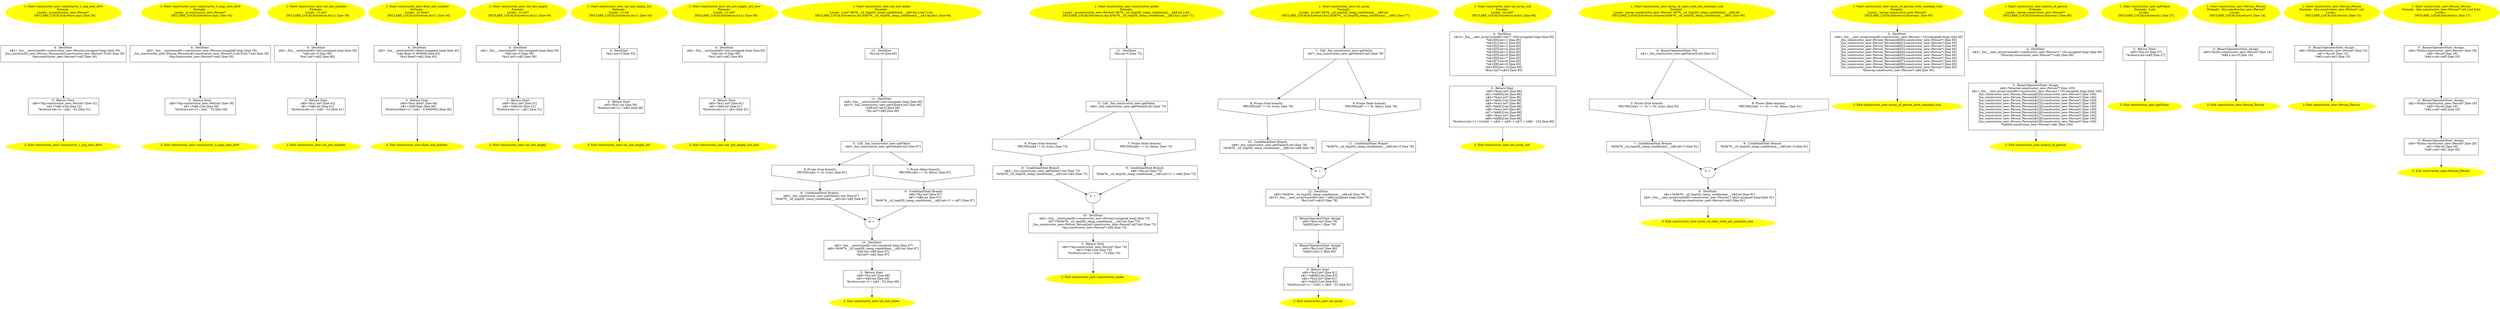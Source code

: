 /* @generated */
digraph iCFG {
"constructor_1_arg_new_div0#constructor_new#_ZN15constructor_new26constructor_1_arg_new_div0Ev.e48b160e92759af5ada2d63fe2aea4ef_1" [label="1: Start constructor_new::constructor_1_arg_new_div0\nFormals: \nLocals:  p:constructor_new::Person* \n   DECLARE_LOCALS(&return,&p); [line 29]\n " color=yellow style=filled]
	

	 "constructor_1_arg_new_div0#constructor_new#_ZN15constructor_new26constructor_1_arg_new_div0Ev.e48b160e92759af5ada2d63fe2aea4ef_1" -> "constructor_1_arg_new_div0#constructor_new#_ZN15constructor_new26constructor_1_arg_new_div0Ev.e48b160e92759af5ada2d63fe2aea4ef_4" ;
"constructor_1_arg_new_div0#constructor_new#_ZN15constructor_new26constructor_1_arg_new_div0Ev.e48b160e92759af5ada2d63fe2aea4ef_2" [label="2: Exit constructor_new::constructor_1_arg_new_div0 \n  " color=yellow style=filled]
	

"constructor_1_arg_new_div0#constructor_new#_ZN15constructor_new26constructor_1_arg_new_div0Ev.e48b160e92759af5ada2d63fe2aea4ef_3" [label="3:  Return Stmt \n   n$0=*&p:constructor_new::Person* [line 31]\n  n$1=*n$0.x:int [line 31]\n  *&return:int=(1 / (n$1 - 5)) [line 31]\n " shape="box"]
	

	 "constructor_1_arg_new_div0#constructor_new#_ZN15constructor_new26constructor_1_arg_new_div0Ev.e48b160e92759af5ada2d63fe2aea4ef_3" -> "constructor_1_arg_new_div0#constructor_new#_ZN15constructor_new26constructor_1_arg_new_div0Ev.e48b160e92759af5ada2d63fe2aea4ef_2" ;
"constructor_1_arg_new_div0#constructor_new#_ZN15constructor_new26constructor_1_arg_new_div0Ev.e48b160e92759af5ada2d63fe2aea4ef_4" [label="4:  DeclStmt \n   n$2=_fun___new(sizeof(t=constructor_new::Person):unsigned long) [line 30]\n  _fun_constructor_new::Person_Person(n$2:constructor_new::Person*,5:int) [line 30]\n  *&p:constructor_new::Person*=n$2 [line 30]\n " shape="box"]
	

	 "constructor_1_arg_new_div0#constructor_new#_ZN15constructor_new26constructor_1_arg_new_div0Ev.e48b160e92759af5ada2d63fe2aea4ef_4" -> "constructor_1_arg_new_div0#constructor_new#_ZN15constructor_new26constructor_1_arg_new_div0Ev.e48b160e92759af5ada2d63fe2aea4ef_3" ;
"constructor_3_args_new_div0#constructor_new#_ZN15constructor_new27constructor_3_args_new_div0Ev.df5aeff70858c5bbb476055a2255d835_1" [label="1: Start constructor_new::constructor_3_args_new_div0\nFormals: \nLocals:  p:constructor_new::Person* \n   DECLARE_LOCALS(&return,&p); [line 34]\n " color=yellow style=filled]
	

	 "constructor_3_args_new_div0#constructor_new#_ZN15constructor_new27constructor_3_args_new_div0Ev.df5aeff70858c5bbb476055a2255d835_1" -> "constructor_3_args_new_div0#constructor_new#_ZN15constructor_new27constructor_3_args_new_div0Ev.df5aeff70858c5bbb476055a2255d835_4" ;
"constructor_3_args_new_div0#constructor_new#_ZN15constructor_new27constructor_3_args_new_div0Ev.df5aeff70858c5bbb476055a2255d835_2" [label="2: Exit constructor_new::constructor_3_args_new_div0 \n  " color=yellow style=filled]
	

"constructor_3_args_new_div0#constructor_new#_ZN15constructor_new27constructor_3_args_new_div0Ev.df5aeff70858c5bbb476055a2255d835_3" [label="3:  Return Stmt \n   n$0=*&p:constructor_new::Person* [line 36]\n  n$1=*n$0.z:int [line 36]\n  *&return:int=(1 / (n$1 - 7)) [line 36]\n " shape="box"]
	

	 "constructor_3_args_new_div0#constructor_new#_ZN15constructor_new27constructor_3_args_new_div0Ev.df5aeff70858c5bbb476055a2255d835_3" -> "constructor_3_args_new_div0#constructor_new#_ZN15constructor_new27constructor_3_args_new_div0Ev.df5aeff70858c5bbb476055a2255d835_2" ;
"constructor_3_args_new_div0#constructor_new#_ZN15constructor_new27constructor_3_args_new_div0Ev.df5aeff70858c5bbb476055a2255d835_4" [label="4:  DeclStmt \n   n$2=_fun___new(sizeof(t=constructor_new::Person):unsigned long) [line 35]\n  _fun_constructor_new::Person_Person(n$2:constructor_new::Person*,5:int,6:int,7:int) [line 35]\n  *&p:constructor_new::Person*=n$2 [line 35]\n " shape="box"]
	

	 "constructor_3_args_new_div0#constructor_new#_ZN15constructor_new27constructor_3_args_new_div0Ev.df5aeff70858c5bbb476055a2255d835_4" -> "constructor_3_args_new_div0#constructor_new#_ZN15constructor_new27constructor_3_args_new_div0Ev.df5aeff70858c5bbb476055a2255d835_3" ;
"int_init_number#constructor_new#_ZN15constructor_new15int_init_numberEv.74f74b86aa6fe41870b0bdfc0065a8d9_1" [label="1: Start constructor_new::int_init_number\nFormals: \nLocals:  x1:int* \n   DECLARE_LOCALS(&return,&x1); [line 39]\n " color=yellow style=filled]
	

	 "int_init_number#constructor_new#_ZN15constructor_new15int_init_numberEv.74f74b86aa6fe41870b0bdfc0065a8d9_1" -> "int_init_number#constructor_new#_ZN15constructor_new15int_init_numberEv.74f74b86aa6fe41870b0bdfc0065a8d9_4" ;
"int_init_number#constructor_new#_ZN15constructor_new15int_init_numberEv.74f74b86aa6fe41870b0bdfc0065a8d9_2" [label="2: Exit constructor_new::int_init_number \n  " color=yellow style=filled]
	

"int_init_number#constructor_new#_ZN15constructor_new15int_init_numberEv.74f74b86aa6fe41870b0bdfc0065a8d9_3" [label="3:  Return Stmt \n   n$0=*&x1:int* [line 41]\n  n$1=*n$0:int [line 41]\n  *&return:int=(1 / (n$1 - 5)) [line 41]\n " shape="box"]
	

	 "int_init_number#constructor_new#_ZN15constructor_new15int_init_numberEv.74f74b86aa6fe41870b0bdfc0065a8d9_3" -> "int_init_number#constructor_new#_ZN15constructor_new15int_init_numberEv.74f74b86aa6fe41870b0bdfc0065a8d9_2" ;
"int_init_number#constructor_new#_ZN15constructor_new15int_init_numberEv.74f74b86aa6fe41870b0bdfc0065a8d9_4" [label="4:  DeclStmt \n   n$2=_fun___new(sizeof(t=int):unsigned long) [line 40]\n  *n$2:int=5 [line 40]\n  *&x1:int*=n$2 [line 40]\n " shape="box"]
	

	 "int_init_number#constructor_new#_ZN15constructor_new15int_init_numberEv.74f74b86aa6fe41870b0bdfc0065a8d9_4" -> "int_init_number#constructor_new#_ZN15constructor_new15int_init_numberEv.74f74b86aa6fe41870b0bdfc0065a8d9_3" ;
"float_init_number#constructor_new#_ZN15constructor_new17float_init_numberEv.9d2e3b49e4536b7a481871c0e17cf6ac_1" [label="1: Start constructor_new::float_init_number\nFormals: \nLocals:  x1:float* \n   DECLARE_LOCALS(&return,&x1); [line 44]\n " color=yellow style=filled]
	

	 "float_init_number#constructor_new#_ZN15constructor_new17float_init_numberEv.9d2e3b49e4536b7a481871c0e17cf6ac_1" -> "float_init_number#constructor_new#_ZN15constructor_new17float_init_numberEv.9d2e3b49e4536b7a481871c0e17cf6ac_4" ;
"float_init_number#constructor_new#_ZN15constructor_new17float_init_numberEv.9d2e3b49e4536b7a481871c0e17cf6ac_2" [label="2: Exit constructor_new::float_init_number \n  " color=yellow style=filled]
	

"float_init_number#constructor_new#_ZN15constructor_new17float_init_numberEv.9d2e3b49e4536b7a481871c0e17cf6ac_3" [label="3:  Return Stmt \n   n$0=*&x1:float* [line 46]\n  n$1=*n$0:float [line 46]\n  *&return:float=(1 / (n$1 - 5.400000)) [line 46]\n " shape="box"]
	

	 "float_init_number#constructor_new#_ZN15constructor_new17float_init_numberEv.9d2e3b49e4536b7a481871c0e17cf6ac_3" -> "float_init_number#constructor_new#_ZN15constructor_new17float_init_numberEv.9d2e3b49e4536b7a481871c0e17cf6ac_2" ;
"float_init_number#constructor_new#_ZN15constructor_new17float_init_numberEv.9d2e3b49e4536b7a481871c0e17cf6ac_4" [label="4:  DeclStmt \n   n$2=_fun___new(sizeof(t=float):unsigned long) [line 45]\n  *n$2:float=5.400000 [line 45]\n  *&x1:float*=n$2 [line 45]\n " shape="box"]
	

	 "float_init_number#constructor_new#_ZN15constructor_new17float_init_numberEv.9d2e3b49e4536b7a481871c0e17cf6ac_4" -> "float_init_number#constructor_new#_ZN15constructor_new17float_init_numberEv.9d2e3b49e4536b7a481871c0e17cf6ac_3" ;
"int_init_empty#constructor_new#_ZN15constructor_new14int_init_emptyEv.046a4172487408e1c4d40e2b9438262c_1" [label="1: Start constructor_new::int_init_empty\nFormals: \nLocals:  x1:int* \n   DECLARE_LOCALS(&return,&x1); [line 49]\n " color=yellow style=filled]
	

	 "int_init_empty#constructor_new#_ZN15constructor_new14int_init_emptyEv.046a4172487408e1c4d40e2b9438262c_1" -> "int_init_empty#constructor_new#_ZN15constructor_new14int_init_emptyEv.046a4172487408e1c4d40e2b9438262c_4" ;
"int_init_empty#constructor_new#_ZN15constructor_new14int_init_emptyEv.046a4172487408e1c4d40e2b9438262c_2" [label="2: Exit constructor_new::int_init_empty \n  " color=yellow style=filled]
	

"int_init_empty#constructor_new#_ZN15constructor_new14int_init_emptyEv.046a4172487408e1c4d40e2b9438262c_3" [label="3:  Return Stmt \n   n$0=*&x1:int* [line 51]\n  n$1=*n$0:int [line 51]\n  *&return:int=(1 / n$1) [line 51]\n " shape="box"]
	

	 "int_init_empty#constructor_new#_ZN15constructor_new14int_init_emptyEv.046a4172487408e1c4d40e2b9438262c_3" -> "int_init_empty#constructor_new#_ZN15constructor_new14int_init_emptyEv.046a4172487408e1c4d40e2b9438262c_2" ;
"int_init_empty#constructor_new#_ZN15constructor_new14int_init_emptyEv.046a4172487408e1c4d40e2b9438262c_4" [label="4:  DeclStmt \n   n$2=_fun___new(sizeof(t=int):unsigned long) [line 50]\n  *n$2:int=0 [line 50]\n  *&x1:int*=n$2 [line 50]\n " shape="box"]
	

	 "int_init_empty#constructor_new#_ZN15constructor_new14int_init_emptyEv.046a4172487408e1c4d40e2b9438262c_4" -> "int_init_empty#constructor_new#_ZN15constructor_new14int_init_emptyEv.046a4172487408e1c4d40e2b9438262c_3" ;
"int_init_empty_list#constructor_new#_ZN15constructor_new19int_init_empty_listEv.539a74a5ac7fdfd34eda993532ee345e_1" [label="1: Start constructor_new::int_init_empty_list\nFormals: \nLocals:  x1:int \n   DECLARE_LOCALS(&return,&x1); [line 54]\n " color=yellow style=filled]
	

	 "int_init_empty_list#constructor_new#_ZN15constructor_new19int_init_empty_listEv.539a74a5ac7fdfd34eda993532ee345e_1" -> "int_init_empty_list#constructor_new#_ZN15constructor_new19int_init_empty_listEv.539a74a5ac7fdfd34eda993532ee345e_4" ;
"int_init_empty_list#constructor_new#_ZN15constructor_new19int_init_empty_listEv.539a74a5ac7fdfd34eda993532ee345e_2" [label="2: Exit constructor_new::int_init_empty_list \n  " color=yellow style=filled]
	

"int_init_empty_list#constructor_new#_ZN15constructor_new19int_init_empty_listEv.539a74a5ac7fdfd34eda993532ee345e_3" [label="3:  Return Stmt \n   n$0=*&x1:int [line 56]\n  *&return:int=(1 / n$0) [line 56]\n " shape="box"]
	

	 "int_init_empty_list#constructor_new#_ZN15constructor_new19int_init_empty_listEv.539a74a5ac7fdfd34eda993532ee345e_3" -> "int_init_empty_list#constructor_new#_ZN15constructor_new19int_init_empty_listEv.539a74a5ac7fdfd34eda993532ee345e_2" ;
"int_init_empty_list#constructor_new#_ZN15constructor_new19int_init_empty_listEv.539a74a5ac7fdfd34eda993532ee345e_4" [label="4:  DeclStmt \n   *&x1:int=0 [line 55]\n " shape="box"]
	

	 "int_init_empty_list#constructor_new#_ZN15constructor_new19int_init_empty_listEv.539a74a5ac7fdfd34eda993532ee345e_4" -> "int_init_empty_list#constructor_new#_ZN15constructor_new19int_init_empty_listEv.539a74a5ac7fdfd34eda993532ee345e_3" ;
"int_init_empty_list_new#constructor_new#_ZN15constructor_new23int_init_empty_list_newEv.f221adb6b6c841b803e147c25d3204de_1" [label="1: Start constructor_new::int_init_empty_list_new\nFormals: \nLocals:  x1:int* \n   DECLARE_LOCALS(&return,&x1); [line 59]\n " color=yellow style=filled]
	

	 "int_init_empty_list_new#constructor_new#_ZN15constructor_new23int_init_empty_list_newEv.f221adb6b6c841b803e147c25d3204de_1" -> "int_init_empty_list_new#constructor_new#_ZN15constructor_new23int_init_empty_list_newEv.f221adb6b6c841b803e147c25d3204de_4" ;
"int_init_empty_list_new#constructor_new#_ZN15constructor_new23int_init_empty_list_newEv.f221adb6b6c841b803e147c25d3204de_2" [label="2: Exit constructor_new::int_init_empty_list_new \n  " color=yellow style=filled]
	

"int_init_empty_list_new#constructor_new#_ZN15constructor_new23int_init_empty_list_newEv.f221adb6b6c841b803e147c25d3204de_3" [label="3:  Return Stmt \n   n$0=*&x1:int* [line 61]\n  n$1=*n$0:int [line 61]\n  *&return:int=(1 / n$1) [line 61]\n " shape="box"]
	

	 "int_init_empty_list_new#constructor_new#_ZN15constructor_new23int_init_empty_list_newEv.f221adb6b6c841b803e147c25d3204de_3" -> "int_init_empty_list_new#constructor_new#_ZN15constructor_new23int_init_empty_list_newEv.f221adb6b6c841b803e147c25d3204de_2" ;
"int_init_empty_list_new#constructor_new#_ZN15constructor_new23int_init_empty_list_newEv.f221adb6b6c841b803e147c25d3204de_4" [label="4:  DeclStmt \n   n$2=_fun___new(sizeof(t=int):unsigned long) [line 60]\n  *n$2:int=0 [line 60]\n  *&x1:int*=n$2 [line 60]\n " shape="box"]
	

	 "int_init_empty_list_new#constructor_new#_ZN15constructor_new23int_init_empty_list_newEv.f221adb6b6c841b803e147c25d3204de_4" -> "int_init_empty_list_new#constructor_new#_ZN15constructor_new23int_init_empty_list_newEv.f221adb6b6c841b803e147c25d3204de_3" ;
"int_init_nodes#constructor_new#_ZN15constructor_new14int_init_nodesEv.858899e8400ad728f4d32816a5f41567_1" [label="1: Start constructor_new::int_init_nodes\nFormals: \nLocals:  x:int* 0$?%__sil_tmpSIL_temp_conditional___n$3:int y:int* z:int \n   DECLARE_LOCALS(&return,&x,&0$?%__sil_tmpSIL_temp_conditional___n$3,&y,&z); [line 64]\n " color=yellow style=filled]
	

	 "int_init_nodes#constructor_new#_ZN15constructor_new14int_init_nodesEv.858899e8400ad728f4d32816a5f41567_1" -> "int_init_nodes#constructor_new#_ZN15constructor_new14int_init_nodesEv.858899e8400ad728f4d32816a5f41567_12" ;
"int_init_nodes#constructor_new#_ZN15constructor_new14int_init_nodesEv.858899e8400ad728f4d32816a5f41567_2" [label="2: Exit constructor_new::int_init_nodes \n  " color=yellow style=filled]
	

"int_init_nodes#constructor_new#_ZN15constructor_new14int_init_nodesEv.858899e8400ad728f4d32816a5f41567_3" [label="3:  Return Stmt \n   n$0=*&x:int* [line 68]\n  n$1=*n$0:int [line 68]\n  *&return:int=(1 / (n$1 - 5)) [line 68]\n " shape="box"]
	

	 "int_init_nodes#constructor_new#_ZN15constructor_new14int_init_nodesEv.858899e8400ad728f4d32816a5f41567_3" -> "int_init_nodes#constructor_new#_ZN15constructor_new14int_init_nodesEv.858899e8400ad728f4d32816a5f41567_2" ;
"int_init_nodes#constructor_new#_ZN15constructor_new14int_init_nodesEv.858899e8400ad728f4d32816a5f41567_4" [label="4: + \n  " ]
	

	 "int_init_nodes#constructor_new#_ZN15constructor_new14int_init_nodesEv.858899e8400ad728f4d32816a5f41567_4" -> "int_init_nodes#constructor_new#_ZN15constructor_new14int_init_nodesEv.858899e8400ad728f4d32816a5f41567_10" ;
"int_init_nodes#constructor_new#_ZN15constructor_new14int_init_nodesEv.858899e8400ad728f4d32816a5f41567_5" [label="5:  Call _fun_constructor_new::getValue \n   n$4=_fun_constructor_new::getValue(0:int) [line 67]\n " shape="box"]
	

	 "int_init_nodes#constructor_new#_ZN15constructor_new14int_init_nodesEv.858899e8400ad728f4d32816a5f41567_5" -> "int_init_nodes#constructor_new#_ZN15constructor_new14int_init_nodesEv.858899e8400ad728f4d32816a5f41567_6" ;
	 "int_init_nodes#constructor_new#_ZN15constructor_new14int_init_nodesEv.858899e8400ad728f4d32816a5f41567_5" -> "int_init_nodes#constructor_new#_ZN15constructor_new14int_init_nodesEv.858899e8400ad728f4d32816a5f41567_7" ;
"int_init_nodes#constructor_new#_ZN15constructor_new14int_init_nodesEv.858899e8400ad728f4d32816a5f41567_6" [label="6: Prune (true branch) \n   PRUNE((n$4 != 0), true); [line 67]\n " shape="invhouse"]
	

	 "int_init_nodes#constructor_new#_ZN15constructor_new14int_init_nodesEv.858899e8400ad728f4d32816a5f41567_6" -> "int_init_nodes#constructor_new#_ZN15constructor_new14int_init_nodesEv.858899e8400ad728f4d32816a5f41567_8" ;
"int_init_nodes#constructor_new#_ZN15constructor_new14int_init_nodesEv.858899e8400ad728f4d32816a5f41567_7" [label="7: Prune (false branch) \n   PRUNE((n$4 == 0), false); [line 67]\n " shape="invhouse"]
	

	 "int_init_nodes#constructor_new#_ZN15constructor_new14int_init_nodesEv.858899e8400ad728f4d32816a5f41567_7" -> "int_init_nodes#constructor_new#_ZN15constructor_new14int_init_nodesEv.858899e8400ad728f4d32816a5f41567_9" ;
"int_init_nodes#constructor_new#_ZN15constructor_new14int_init_nodesEv.858899e8400ad728f4d32816a5f41567_8" [label="8:  ConditinalStmt Branch \n   n$5=_fun_constructor_new::getValue(1:int) [line 67]\n  *&0$?%__sil_tmpSIL_temp_conditional___n$3:int=n$5 [line 67]\n " shape="box"]
	

	 "int_init_nodes#constructor_new#_ZN15constructor_new14int_init_nodesEv.858899e8400ad728f4d32816a5f41567_8" -> "int_init_nodes#constructor_new#_ZN15constructor_new14int_init_nodesEv.858899e8400ad728f4d32816a5f41567_4" ;
"int_init_nodes#constructor_new#_ZN15constructor_new14int_init_nodesEv.858899e8400ad728f4d32816a5f41567_9" [label="9:  ConditinalStmt Branch \n   n$6=*&y:int* [line 67]\n  n$7=*n$6:int [line 67]\n  *&0$?%__sil_tmpSIL_temp_conditional___n$3:int=(1 + n$7) [line 67]\n " shape="box"]
	

	 "int_init_nodes#constructor_new#_ZN15constructor_new14int_init_nodesEv.858899e8400ad728f4d32816a5f41567_9" -> "int_init_nodes#constructor_new#_ZN15constructor_new14int_init_nodesEv.858899e8400ad728f4d32816a5f41567_4" ;
"int_init_nodes#constructor_new#_ZN15constructor_new14int_init_nodesEv.858899e8400ad728f4d32816a5f41567_10" [label="10:  DeclStmt \n   n$2=_fun___new(sizeof(t=int):unsigned long) [line 67]\n  n$8=*&0$?%__sil_tmpSIL_temp_conditional___n$3:int [line 67]\n  *n$2:int=n$8 [line 67]\n  *&x:int*=n$2 [line 67]\n " shape="box"]
	

	 "int_init_nodes#constructor_new#_ZN15constructor_new14int_init_nodesEv.858899e8400ad728f4d32816a5f41567_10" -> "int_init_nodes#constructor_new#_ZN15constructor_new14int_init_nodesEv.858899e8400ad728f4d32816a5f41567_3" ;
"int_init_nodes#constructor_new#_ZN15constructor_new14int_init_nodesEv.858899e8400ad728f4d32816a5f41567_11" [label="11:  DeclStmt \n   n$9=_fun___new(sizeof(t=int):unsigned long) [line 66]\n  n$10=_fun_constructor_new::getValue(4:int) [line 66]\n  *n$9:int=n$10 [line 66]\n  *&y:int*=n$9 [line 66]\n " shape="box"]
	

	 "int_init_nodes#constructor_new#_ZN15constructor_new14int_init_nodesEv.858899e8400ad728f4d32816a5f41567_11" -> "int_init_nodes#constructor_new#_ZN15constructor_new14int_init_nodesEv.858899e8400ad728f4d32816a5f41567_5" ;
"int_init_nodes#constructor_new#_ZN15constructor_new14int_init_nodesEv.858899e8400ad728f4d32816a5f41567_12" [label="12:  DeclStmt \n   *&z:int=6 [line 65]\n " shape="box"]
	

	 "int_init_nodes#constructor_new#_ZN15constructor_new14int_init_nodesEv.858899e8400ad728f4d32816a5f41567_12" -> "int_init_nodes#constructor_new#_ZN15constructor_new14int_init_nodesEv.858899e8400ad728f4d32816a5f41567_11" ;
"constructor_nodes#constructor_new#_ZN15constructor_new17constructor_nodesEv.5507b612f713c15c069700c4572bd706_1" [label="1: Start constructor_new::constructor_nodes\nFormals: \nLocals:  p:constructor_new::Person* 0$?%__sil_tmpSIL_temp_conditional___n$3:int z:int \n   DECLARE_LOCALS(&return,&p,&0$?%__sil_tmpSIL_temp_conditional___n$3,&z); [line 71]\n " color=yellow style=filled]
	

	 "constructor_nodes#constructor_new#_ZN15constructor_new17constructor_nodesEv.5507b612f713c15c069700c4572bd706_1" -> "constructor_nodes#constructor_new#_ZN15constructor_new17constructor_nodesEv.5507b612f713c15c069700c4572bd706_11" ;
"constructor_nodes#constructor_new#_ZN15constructor_new17constructor_nodesEv.5507b612f713c15c069700c4572bd706_2" [label="2: Exit constructor_new::constructor_nodes \n  " color=yellow style=filled]
	

"constructor_nodes#constructor_new#_ZN15constructor_new17constructor_nodesEv.5507b612f713c15c069700c4572bd706_3" [label="3:  Return Stmt \n   n$0=*&p:constructor_new::Person* [line 74]\n  n$1=*n$0.x:int [line 74]\n  *&return:int=(1 / (n$1 - 7)) [line 74]\n " shape="box"]
	

	 "constructor_nodes#constructor_new#_ZN15constructor_new17constructor_nodesEv.5507b612f713c15c069700c4572bd706_3" -> "constructor_nodes#constructor_new#_ZN15constructor_new17constructor_nodesEv.5507b612f713c15c069700c4572bd706_2" ;
"constructor_nodes#constructor_new#_ZN15constructor_new17constructor_nodesEv.5507b612f713c15c069700c4572bd706_4" [label="4: + \n  " ]
	

	 "constructor_nodes#constructor_new#_ZN15constructor_new17constructor_nodesEv.5507b612f713c15c069700c4572bd706_4" -> "constructor_nodes#constructor_new#_ZN15constructor_new17constructor_nodesEv.5507b612f713c15c069700c4572bd706_10" ;
"constructor_nodes#constructor_new#_ZN15constructor_new17constructor_nodesEv.5507b612f713c15c069700c4572bd706_5" [label="5:  Call _fun_constructor_new::getValue \n   n$4=_fun_constructor_new::getValue(0:int) [line 73]\n " shape="box"]
	

	 "constructor_nodes#constructor_new#_ZN15constructor_new17constructor_nodesEv.5507b612f713c15c069700c4572bd706_5" -> "constructor_nodes#constructor_new#_ZN15constructor_new17constructor_nodesEv.5507b612f713c15c069700c4572bd706_6" ;
	 "constructor_nodes#constructor_new#_ZN15constructor_new17constructor_nodesEv.5507b612f713c15c069700c4572bd706_5" -> "constructor_nodes#constructor_new#_ZN15constructor_new17constructor_nodesEv.5507b612f713c15c069700c4572bd706_7" ;
"constructor_nodes#constructor_new#_ZN15constructor_new17constructor_nodesEv.5507b612f713c15c069700c4572bd706_6" [label="6: Prune (true branch) \n   PRUNE((n$4 != 0), true); [line 73]\n " shape="invhouse"]
	

	 "constructor_nodes#constructor_new#_ZN15constructor_new17constructor_nodesEv.5507b612f713c15c069700c4572bd706_6" -> "constructor_nodes#constructor_new#_ZN15constructor_new17constructor_nodesEv.5507b612f713c15c069700c4572bd706_8" ;
"constructor_nodes#constructor_new#_ZN15constructor_new17constructor_nodesEv.5507b612f713c15c069700c4572bd706_7" [label="7: Prune (false branch) \n   PRUNE((n$4 == 0), false); [line 73]\n " shape="invhouse"]
	

	 "constructor_nodes#constructor_new#_ZN15constructor_new17constructor_nodesEv.5507b612f713c15c069700c4572bd706_7" -> "constructor_nodes#constructor_new#_ZN15constructor_new17constructor_nodesEv.5507b612f713c15c069700c4572bd706_9" ;
"constructor_nodes#constructor_new#_ZN15constructor_new17constructor_nodesEv.5507b612f713c15c069700c4572bd706_8" [label="8:  ConditinalStmt Branch \n   n$5=_fun_constructor_new::getValue(1:int) [line 73]\n  *&0$?%__sil_tmpSIL_temp_conditional___n$3:int=n$5 [line 73]\n " shape="box"]
	

	 "constructor_nodes#constructor_new#_ZN15constructor_new17constructor_nodesEv.5507b612f713c15c069700c4572bd706_8" -> "constructor_nodes#constructor_new#_ZN15constructor_new17constructor_nodesEv.5507b612f713c15c069700c4572bd706_4" ;
"constructor_nodes#constructor_new#_ZN15constructor_new17constructor_nodesEv.5507b612f713c15c069700c4572bd706_9" [label="9:  ConditinalStmt Branch \n   n$6=*&z:int [line 73]\n  *&0$?%__sil_tmpSIL_temp_conditional___n$3:int=(1 + n$6) [line 73]\n " shape="box"]
	

	 "constructor_nodes#constructor_new#_ZN15constructor_new17constructor_nodesEv.5507b612f713c15c069700c4572bd706_9" -> "constructor_nodes#constructor_new#_ZN15constructor_new17constructor_nodesEv.5507b612f713c15c069700c4572bd706_4" ;
"constructor_nodes#constructor_new#_ZN15constructor_new17constructor_nodesEv.5507b612f713c15c069700c4572bd706_10" [label="10:  DeclStmt \n   n$2=_fun___new(sizeof(t=constructor_new::Person):unsigned long) [line 73]\n  n$7=*&0$?%__sil_tmpSIL_temp_conditional___n$3:int [line 73]\n  _fun_constructor_new::Person_Person(n$2:constructor_new::Person*,n$7:int) [line 73]\n  *&p:constructor_new::Person*=n$2 [line 73]\n " shape="box"]
	

	 "constructor_nodes#constructor_new#_ZN15constructor_new17constructor_nodesEv.5507b612f713c15c069700c4572bd706_10" -> "constructor_nodes#constructor_new#_ZN15constructor_new17constructor_nodesEv.5507b612f713c15c069700c4572bd706_3" ;
"constructor_nodes#constructor_new#_ZN15constructor_new17constructor_nodesEv.5507b612f713c15c069700c4572bd706_11" [label="11:  DeclStmt \n   *&z:int=6 [line 72]\n " shape="box"]
	

	 "constructor_nodes#constructor_new#_ZN15constructor_new17constructor_nodesEv.5507b612f713c15c069700c4572bd706_11" -> "constructor_nodes#constructor_new#_ZN15constructor_new17constructor_nodesEv.5507b612f713c15c069700c4572bd706_5" ;
"int_array#constructor_new#_ZN15constructor_new9int_arrayEv.a50200812a1b313e9b04a48becffcace_1" [label="1: Start constructor_new::int_array\nFormals: \nLocals:  x2:int* 0$?%__sil_tmpSIL_temp_conditional___n$6:int \n   DECLARE_LOCALS(&return,&x2,&0$?%__sil_tmpSIL_temp_conditional___n$6); [line 77]\n " color=yellow style=filled]
	

	 "int_array#constructor_new#_ZN15constructor_new9int_arrayEv.a50200812a1b313e9b04a48becffcace_1" -> "int_array#constructor_new#_ZN15constructor_new9int_arrayEv.a50200812a1b313e9b04a48becffcace_7" ;
"int_array#constructor_new#_ZN15constructor_new9int_arrayEv.a50200812a1b313e9b04a48becffcace_2" [label="2: Exit constructor_new::int_array \n  " color=yellow style=filled]
	

"int_array#constructor_new#_ZN15constructor_new9int_arrayEv.a50200812a1b313e9b04a48becffcace_3" [label="3:  Return Stmt \n   n$0=*&x2:int* [line 81]\n  n$1=*n$0[0]:int [line 81]\n  n$2=*&x2:int* [line 81]\n  n$3=*n$2[1]:int [line 81]\n  *&return:int=(1 / ((n$1 + n$3) - 3)) [line 81]\n " shape="box"]
	

	 "int_array#constructor_new#_ZN15constructor_new9int_arrayEv.a50200812a1b313e9b04a48becffcace_3" -> "int_array#constructor_new#_ZN15constructor_new9int_arrayEv.a50200812a1b313e9b04a48becffcace_2" ;
"int_array#constructor_new#_ZN15constructor_new9int_arrayEv.a50200812a1b313e9b04a48becffcace_4" [label="4:  BinaryOperatorStmt: Assign \n   n$4=*&x2:int* [line 80]\n  *n$4[1]:int=2 [line 80]\n " shape="box"]
	

	 "int_array#constructor_new#_ZN15constructor_new9int_arrayEv.a50200812a1b313e9b04a48becffcace_4" -> "int_array#constructor_new#_ZN15constructor_new9int_arrayEv.a50200812a1b313e9b04a48becffcace_3" ;
"int_array#constructor_new#_ZN15constructor_new9int_arrayEv.a50200812a1b313e9b04a48becffcace_5" [label="5:  BinaryOperatorStmt: Assign \n   n$5=*&x2:int* [line 79]\n  *n$5[0]:int=1 [line 79]\n " shape="box"]
	

	 "int_array#constructor_new#_ZN15constructor_new9int_arrayEv.a50200812a1b313e9b04a48becffcace_5" -> "int_array#constructor_new#_ZN15constructor_new9int_arrayEv.a50200812a1b313e9b04a48becffcace_4" ;
"int_array#constructor_new#_ZN15constructor_new9int_arrayEv.a50200812a1b313e9b04a48becffcace_6" [label="6: + \n  " ]
	

	 "int_array#constructor_new#_ZN15constructor_new9int_arrayEv.a50200812a1b313e9b04a48becffcace_6" -> "int_array#constructor_new#_ZN15constructor_new9int_arrayEv.a50200812a1b313e9b04a48becffcace_12" ;
"int_array#constructor_new#_ZN15constructor_new9int_arrayEv.a50200812a1b313e9b04a48becffcace_7" [label="7:  Call _fun_constructor_new::getValue \n   n$7=_fun_constructor_new::getValue(5:int) [line 78]\n " shape="box"]
	

	 "int_array#constructor_new#_ZN15constructor_new9int_arrayEv.a50200812a1b313e9b04a48becffcace_7" -> "int_array#constructor_new#_ZN15constructor_new9int_arrayEv.a50200812a1b313e9b04a48becffcace_8" ;
	 "int_array#constructor_new#_ZN15constructor_new9int_arrayEv.a50200812a1b313e9b04a48becffcace_7" -> "int_array#constructor_new#_ZN15constructor_new9int_arrayEv.a50200812a1b313e9b04a48becffcace_9" ;
"int_array#constructor_new#_ZN15constructor_new9int_arrayEv.a50200812a1b313e9b04a48becffcace_8" [label="8: Prune (true branch) \n   PRUNE((n$7 != 0), true); [line 78]\n " shape="invhouse"]
	

	 "int_array#constructor_new#_ZN15constructor_new9int_arrayEv.a50200812a1b313e9b04a48becffcace_8" -> "int_array#constructor_new#_ZN15constructor_new9int_arrayEv.a50200812a1b313e9b04a48becffcace_10" ;
"int_array#constructor_new#_ZN15constructor_new9int_arrayEv.a50200812a1b313e9b04a48becffcace_9" [label="9: Prune (false branch) \n   PRUNE((n$7 == 0), false); [line 78]\n " shape="invhouse"]
	

	 "int_array#constructor_new#_ZN15constructor_new9int_arrayEv.a50200812a1b313e9b04a48becffcace_9" -> "int_array#constructor_new#_ZN15constructor_new9int_arrayEv.a50200812a1b313e9b04a48becffcace_11" ;
"int_array#constructor_new#_ZN15constructor_new9int_arrayEv.a50200812a1b313e9b04a48becffcace_10" [label="10:  ConditinalStmt Branch \n   n$8=_fun_constructor_new::getValue(5:int) [line 78]\n  *&0$?%__sil_tmpSIL_temp_conditional___n$6:int=n$8 [line 78]\n " shape="box"]
	

	 "int_array#constructor_new#_ZN15constructor_new9int_arrayEv.a50200812a1b313e9b04a48becffcace_10" -> "int_array#constructor_new#_ZN15constructor_new9int_arrayEv.a50200812a1b313e9b04a48becffcace_6" ;
"int_array#constructor_new#_ZN15constructor_new9int_arrayEv.a50200812a1b313e9b04a48becffcace_11" [label="11:  ConditinalStmt Branch \n   *&0$?%__sil_tmpSIL_temp_conditional___n$6:int=3 [line 78]\n " shape="box"]
	

	 "int_array#constructor_new#_ZN15constructor_new9int_arrayEv.a50200812a1b313e9b04a48becffcace_11" -> "int_array#constructor_new#_ZN15constructor_new9int_arrayEv.a50200812a1b313e9b04a48becffcace_6" ;
"int_array#constructor_new#_ZN15constructor_new9int_arrayEv.a50200812a1b313e9b04a48becffcace_12" [label="12:  DeclStmt \n   n$9=*&0$?%__sil_tmpSIL_temp_conditional___n$6:int [line 78]\n  n$10=_fun___new_array((sizeof(t=int) * n$9):unsigned long) [line 78]\n  *&x2:int*=n$10 [line 78]\n " shape="box"]
	

	 "int_array#constructor_new#_ZN15constructor_new9int_arrayEv.a50200812a1b313e9b04a48becffcace_12" -> "int_array#constructor_new#_ZN15constructor_new9int_arrayEv.a50200812a1b313e9b04a48becffcace_5" ;
"int_array_init#constructor_new#_ZN15constructor_new14int_array_initEv.4384d20d025c33e626184b2890ab90a4_1" [label="1: Start constructor_new::int_array_init\nFormals: \nLocals:  arr:int* \n   DECLARE_LOCALS(&return,&arr); [line 84]\n " color=yellow style=filled]
	

	 "int_array_init#constructor_new#_ZN15constructor_new14int_array_initEv.4384d20d025c33e626184b2890ab90a4_1" -> "int_array_init#constructor_new#_ZN15constructor_new14int_array_initEv.4384d20d025c33e626184b2890ab90a4_4" ;
"int_array_init#constructor_new#_ZN15constructor_new14int_array_initEv.4384d20d025c33e626184b2890ab90a4_2" [label="2: Exit constructor_new::int_array_init \n  " color=yellow style=filled]
	

"int_array_init#constructor_new#_ZN15constructor_new14int_array_initEv.4384d20d025c33e626184b2890ab90a4_3" [label="3:  Return Stmt \n   n$0=*&arr:int* [line 86]\n  n$1=*n$0[0]:int [line 86]\n  n$2=*&arr:int* [line 86]\n  n$3=*n$2[1]:int [line 86]\n  n$4=*&arr:int* [line 86]\n  n$5=*n$4[2]:int [line 86]\n  n$6=*&arr:int* [line 86]\n  n$7=*n$6[3]:int [line 86]\n  n$8=*&arr:int* [line 86]\n  n$9=*n$8[4]:int [line 86]\n  *&return:int=(1 / (((((n$1 + n$3) + n$5) + n$7) + n$9) - 15)) [line 86]\n " shape="box"]
	

	 "int_array_init#constructor_new#_ZN15constructor_new14int_array_initEv.4384d20d025c33e626184b2890ab90a4_3" -> "int_array_init#constructor_new#_ZN15constructor_new14int_array_initEv.4384d20d025c33e626184b2890ab90a4_2" ;
"int_array_init#constructor_new#_ZN15constructor_new14int_array_initEv.4384d20d025c33e626184b2890ab90a4_4" [label="4:  DeclStmt \n   n$10=_fun___new_array((sizeof(t=int) * 100):unsigned long) [line 85]\n  *n$10[0]:int=1 [line 85]\n  *n$10[1]:int=2 [line 85]\n  *n$10[2]:int=3 [line 85]\n  *n$10[3]:int=4 [line 85]\n  *n$10[4]:int=5 [line 85]\n  *n$10[5]:int=6 [line 85]\n  *n$10[6]:int=7 [line 85]\n  *n$10[7]:int=8 [line 85]\n  *n$10[8]:int=9 [line 85]\n  *n$10[9]:int=10 [line 85]\n  *&arr:int*=n$10 [line 85]\n " shape="box"]
	

	 "int_array_init#constructor_new#_ZN15constructor_new14int_array_initEv.4384d20d025c33e626184b2890ab90a4_4" -> "int_array_init#constructor_new#_ZN15constructor_new14int_array_initEv.4384d20d025c33e626184b2890ab90a4_3" ;
"array_of_class_with_not_constant_size#constructor_new#_ZN15constructor_new37array_of_class_with_not_.2dafa043eedc2a4cf36407ab92f39294_1" [label="1: Start constructor_new::array_of_class_with_not_constant_size\nFormals: \nLocals:  tarray:constructor_new::Person* 0$?%__sil_tmpSIL_temp_conditional___n$0:int \n   DECLARE_LOCALS(&return,&tarray,&0$?%__sil_tmpSIL_temp_conditional___n$0); [line 90]\n " color=yellow style=filled]
	

	 "array_of_class_with_not_constant_size#constructor_new#_ZN15constructor_new37array_of_class_with_not_.2dafa043eedc2a4cf36407ab92f39294_1" -> "array_of_class_with_not_constant_size#constructor_new#_ZN15constructor_new37array_of_class_with_not_.2dafa043eedc2a4cf36407ab92f39294_4" ;
"array_of_class_with_not_constant_size#constructor_new#_ZN15constructor_new37array_of_class_with_not_.2dafa043eedc2a4cf36407ab92f39294_2" [label="2: Exit constructor_new::array_of_class_with_not_constant_size \n  " color=yellow style=filled]
	

"array_of_class_with_not_constant_size#constructor_new#_ZN15constructor_new37array_of_class_with_not_.2dafa043eedc2a4cf36407ab92f39294_3" [label="3: + \n  " ]
	

	 "array_of_class_with_not_constant_size#constructor_new#_ZN15constructor_new37array_of_class_with_not_.2dafa043eedc2a4cf36407ab92f39294_3" -> "array_of_class_with_not_constant_size#constructor_new#_ZN15constructor_new37array_of_class_with_not_.2dafa043eedc2a4cf36407ab92f39294_9" ;
"array_of_class_with_not_constant_size#constructor_new#_ZN15constructor_new37array_of_class_with_not_.2dafa043eedc2a4cf36407ab92f39294_4" [label="4:  BinaryOperatorStmt: EQ \n   n$1=_fun_constructor_new::getValue(5:int) [line 91]\n " shape="box"]
	

	 "array_of_class_with_not_constant_size#constructor_new#_ZN15constructor_new37array_of_class_with_not_.2dafa043eedc2a4cf36407ab92f39294_4" -> "array_of_class_with_not_constant_size#constructor_new#_ZN15constructor_new37array_of_class_with_not_.2dafa043eedc2a4cf36407ab92f39294_5" ;
	 "array_of_class_with_not_constant_size#constructor_new#_ZN15constructor_new37array_of_class_with_not_.2dafa043eedc2a4cf36407ab92f39294_4" -> "array_of_class_with_not_constant_size#constructor_new#_ZN15constructor_new37array_of_class_with_not_.2dafa043eedc2a4cf36407ab92f39294_6" ;
"array_of_class_with_not_constant_size#constructor_new#_ZN15constructor_new37array_of_class_with_not_.2dafa043eedc2a4cf36407ab92f39294_5" [label="5: Prune (true branch) \n   PRUNE(((n$1 == 5) != 0), true); [line 91]\n " shape="invhouse"]
	

	 "array_of_class_with_not_constant_size#constructor_new#_ZN15constructor_new37array_of_class_with_not_.2dafa043eedc2a4cf36407ab92f39294_5" -> "array_of_class_with_not_constant_size#constructor_new#_ZN15constructor_new37array_of_class_with_not_.2dafa043eedc2a4cf36407ab92f39294_7" ;
"array_of_class_with_not_constant_size#constructor_new#_ZN15constructor_new37array_of_class_with_not_.2dafa043eedc2a4cf36407ab92f39294_6" [label="6: Prune (false branch) \n   PRUNE(((n$1 == 5) == 0), false); [line 91]\n " shape="invhouse"]
	

	 "array_of_class_with_not_constant_size#constructor_new#_ZN15constructor_new37array_of_class_with_not_.2dafa043eedc2a4cf36407ab92f39294_6" -> "array_of_class_with_not_constant_size#constructor_new#_ZN15constructor_new37array_of_class_with_not_.2dafa043eedc2a4cf36407ab92f39294_8" ;
"array_of_class_with_not_constant_size#constructor_new#_ZN15constructor_new37array_of_class_with_not_.2dafa043eedc2a4cf36407ab92f39294_7" [label="7:  ConditinalStmt Branch \n   *&0$?%__sil_tmpSIL_temp_conditional___n$0:int=5 [line 91]\n " shape="box"]
	

	 "array_of_class_with_not_constant_size#constructor_new#_ZN15constructor_new37array_of_class_with_not_.2dafa043eedc2a4cf36407ab92f39294_7" -> "array_of_class_with_not_constant_size#constructor_new#_ZN15constructor_new37array_of_class_with_not_.2dafa043eedc2a4cf36407ab92f39294_3" ;
"array_of_class_with_not_constant_size#constructor_new#_ZN15constructor_new37array_of_class_with_not_.2dafa043eedc2a4cf36407ab92f39294_8" [label="8:  ConditinalStmt Branch \n   *&0$?%__sil_tmpSIL_temp_conditional___n$0:int=3 [line 91]\n " shape="box"]
	

	 "array_of_class_with_not_constant_size#constructor_new#_ZN15constructor_new37array_of_class_with_not_.2dafa043eedc2a4cf36407ab92f39294_8" -> "array_of_class_with_not_constant_size#constructor_new#_ZN15constructor_new37array_of_class_with_not_.2dafa043eedc2a4cf36407ab92f39294_3" ;
"array_of_class_with_not_constant_size#constructor_new#_ZN15constructor_new37array_of_class_with_not_.2dafa043eedc2a4cf36407ab92f39294_9" [label="9:  DeclStmt \n   n$2=*&0$?%__sil_tmpSIL_temp_conditional___n$0:int [line 91]\n  n$3=_fun___new_array((sizeof(t=constructor_new::Person) * n$2):unsigned long) [line 91]\n  *&tarray:constructor_new::Person*=n$3 [line 91]\n " shape="box"]
	

	 "array_of_class_with_not_constant_size#constructor_new#_ZN15constructor_new37array_of_class_with_not_.2dafa043eedc2a4cf36407ab92f39294_9" -> "array_of_class_with_not_constant_size#constructor_new#_ZN15constructor_new37array_of_class_with_not_.2dafa043eedc2a4cf36407ab92f39294_2" ;
"array_of_person_with_constant_size#constructor_new#_ZN15constructor_new34array_of_person_with_consta.216f1e02a6e135eec1b8bbd6115403a9_1" [label="1: Start constructor_new::array_of_person_with_constant_size\nFormals: \nLocals:  tarray:constructor_new::Person* \n   DECLARE_LOCALS(&return,&tarray); [line 95]\n " color=yellow style=filled]
	

	 "array_of_person_with_constant_size#constructor_new#_ZN15constructor_new34array_of_person_with_consta.216f1e02a6e135eec1b8bbd6115403a9_1" -> "array_of_person_with_constant_size#constructor_new#_ZN15constructor_new34array_of_person_with_consta.216f1e02a6e135eec1b8bbd6115403a9_3" ;
"array_of_person_with_constant_size#constructor_new#_ZN15constructor_new34array_of_person_with_consta.216f1e02a6e135eec1b8bbd6115403a9_2" [label="2: Exit constructor_new::array_of_person_with_constant_size \n  " color=yellow style=filled]
	

"array_of_person_with_constant_size#constructor_new#_ZN15constructor_new34array_of_person_with_consta.216f1e02a6e135eec1b8bbd6115403a9_3" [label="3:  DeclStmt \n   n$0=_fun___new_array((sizeof(t=constructor_new::Person) * 10):unsigned long) [line 95]\n  _fun_constructor_new::Person_Person(n$0[0]:constructor_new::Person*) [line 95]\n  _fun_constructor_new::Person_Person(n$0[1]:constructor_new::Person*) [line 95]\n  _fun_constructor_new::Person_Person(n$0[2]:constructor_new::Person*) [line 95]\n  _fun_constructor_new::Person_Person(n$0[3]:constructor_new::Person*) [line 95]\n  _fun_constructor_new::Person_Person(n$0[4]:constructor_new::Person*) [line 95]\n  _fun_constructor_new::Person_Person(n$0[5]:constructor_new::Person*) [line 95]\n  _fun_constructor_new::Person_Person(n$0[6]:constructor_new::Person*) [line 95]\n  _fun_constructor_new::Person_Person(n$0[7]:constructor_new::Person*) [line 95]\n  _fun_constructor_new::Person_Person(n$0[8]:constructor_new::Person*) [line 95]\n  _fun_constructor_new::Person_Person(n$0[9]:constructor_new::Person*) [line 95]\n  *&tarray:constructor_new::Person*=n$0 [line 95]\n " shape="box"]
	

	 "array_of_person_with_constant_size#constructor_new#_ZN15constructor_new34array_of_person_with_consta.216f1e02a6e135eec1b8bbd6115403a9_3" -> "array_of_person_with_constant_size#constructor_new#_ZN15constructor_new34array_of_person_with_consta.216f1e02a6e135eec1b8bbd6115403a9_2" ;
"matrix_of_person#constructor_new#_ZN15constructor_new16matrix_of_personEv.6eca49c294523e3080fbda7d175061b6_1" [label="1: Start constructor_new::matrix_of_person\nFormals: \nLocals:  tarray:constructor_new::Person** \n   DECLARE_LOCALS(&return,&tarray); [line 98]\n " color=yellow style=filled]
	

	 "matrix_of_person#constructor_new#_ZN15constructor_new16matrix_of_personEv.6eca49c294523e3080fbda7d175061b6_1" -> "matrix_of_person#constructor_new#_ZN15constructor_new16matrix_of_personEv.6eca49c294523e3080fbda7d175061b6_4" ;
"matrix_of_person#constructor_new#_ZN15constructor_new16matrix_of_personEv.6eca49c294523e3080fbda7d175061b6_2" [label="2: Exit constructor_new::matrix_of_person \n  " color=yellow style=filled]
	

"matrix_of_person#constructor_new#_ZN15constructor_new16matrix_of_personEv.6eca49c294523e3080fbda7d175061b6_3" [label="3:  BinaryOperatorStmt: Assign \n   n$0=*&tarray:constructor_new::Person** [line 100]\n  n$1=_fun___new_array((sizeof(t=constructor_new::Person) * 10):unsigned long) [line 100]\n  _fun_constructor_new::Person_Person(n$1[0]:constructor_new::Person*) [line 100]\n  _fun_constructor_new::Person_Person(n$1[1]:constructor_new::Person*) [line 100]\n  _fun_constructor_new::Person_Person(n$1[2]:constructor_new::Person*) [line 100]\n  _fun_constructor_new::Person_Person(n$1[3]:constructor_new::Person*) [line 100]\n  _fun_constructor_new::Person_Person(n$1[4]:constructor_new::Person*) [line 100]\n  _fun_constructor_new::Person_Person(n$1[5]:constructor_new::Person*) [line 100]\n  _fun_constructor_new::Person_Person(n$1[6]:constructor_new::Person*) [line 100]\n  _fun_constructor_new::Person_Person(n$1[7]:constructor_new::Person*) [line 100]\n  _fun_constructor_new::Person_Person(n$1[8]:constructor_new::Person*) [line 100]\n  _fun_constructor_new::Person_Person(n$1[9]:constructor_new::Person*) [line 100]\n  *n$0[0]:constructor_new::Person*=n$1 [line 100]\n " shape="box"]
	

	 "matrix_of_person#constructor_new#_ZN15constructor_new16matrix_of_personEv.6eca49c294523e3080fbda7d175061b6_3" -> "matrix_of_person#constructor_new#_ZN15constructor_new16matrix_of_personEv.6eca49c294523e3080fbda7d175061b6_2" ;
"matrix_of_person#constructor_new#_ZN15constructor_new16matrix_of_personEv.6eca49c294523e3080fbda7d175061b6_4" [label="4:  DeclStmt \n   n$2=_fun___new_array((sizeof(t=constructor_new::Person*) * 10):unsigned long) [line 99]\n  *&tarray:constructor_new::Person**=n$2 [line 99]\n " shape="box"]
	

	 "matrix_of_person#constructor_new#_ZN15constructor_new16matrix_of_personEv.6eca49c294523e3080fbda7d175061b6_4" -> "matrix_of_person#constructor_new#_ZN15constructor_new16matrix_of_personEv.6eca49c294523e3080fbda7d175061b6_3" ;
"getValue#constructor_new#_ZN15constructor_new8getValueEi.3307eb22ab3b29d5e31ce28120319511_1" [label="1: Start constructor_new::getValue\nFormals:  x:int\nLocals:  \n   DECLARE_LOCALS(&return); [line 27]\n " color=yellow style=filled]
	

	 "getValue#constructor_new#_ZN15constructor_new8getValueEi.3307eb22ab3b29d5e31ce28120319511_1" -> "getValue#constructor_new#_ZN15constructor_new8getValueEi.3307eb22ab3b29d5e31ce28120319511_3" ;
"getValue#constructor_new#_ZN15constructor_new8getValueEi.3307eb22ab3b29d5e31ce28120319511_2" [label="2: Exit constructor_new::getValue \n  " color=yellow style=filled]
	

"getValue#constructor_new#_ZN15constructor_new8getValueEi.3307eb22ab3b29d5e31ce28120319511_3" [label="3:  Return Stmt \n   n$0=*&x:int [line 27]\n  *&return:int=n$0 [line 27]\n " shape="box"]
	

	 "getValue#constructor_new#_ZN15constructor_new8getValueEi.3307eb22ab3b29d5e31ce28120319511_3" -> "getValue#constructor_new#_ZN15constructor_new8getValueEi.3307eb22ab3b29d5e31ce28120319511_2" ;
"Person#Person#constructor_new#{_ZN15constructor_new6PersonC1Ev}.a245d93147833a3874d3c1656409b60a_1" [label="1: Start constructor_new::Person_Person\nFormals:  this:constructor_new::Person*\nLocals:  \n   DECLARE_LOCALS(&return); [line 14]\n " color=yellow style=filled]
	

	 "Person#Person#constructor_new#{_ZN15constructor_new6PersonC1Ev}.a245d93147833a3874d3c1656409b60a_1" -> "Person#Person#constructor_new#{_ZN15constructor_new6PersonC1Ev}.a245d93147833a3874d3c1656409b60a_3" ;
"Person#Person#constructor_new#{_ZN15constructor_new6PersonC1Ev}.a245d93147833a3874d3c1656409b60a_2" [label="2: Exit constructor_new::Person_Person \n  " color=yellow style=filled]
	

"Person#Person#constructor_new#{_ZN15constructor_new6PersonC1Ev}.a245d93147833a3874d3c1656409b60a_3" [label="3:  BinaryOperatorStmt: Assign \n   n$0=*&this:constructor_new::Person* [line 14]\n  *n$0.x:int=0 [line 14]\n " shape="box"]
	

	 "Person#Person#constructor_new#{_ZN15constructor_new6PersonC1Ev}.a245d93147833a3874d3c1656409b60a_3" -> "Person#Person#constructor_new#{_ZN15constructor_new6PersonC1Ev}.a245d93147833a3874d3c1656409b60a_2" ;
"Person#Person#constructor_new#{_ZN15constructor_new6PersonC1Ei}.5efc35f5f4744fa5b55b4bbfb23b0b74_1" [label="1: Start constructor_new::Person_Person\nFormals:  this:constructor_new::Person* i:int\nLocals:  \n   DECLARE_LOCALS(&return); [line 15]\n " color=yellow style=filled]
	

	 "Person#Person#constructor_new#{_ZN15constructor_new6PersonC1Ei}.5efc35f5f4744fa5b55b4bbfb23b0b74_1" -> "Person#Person#constructor_new#{_ZN15constructor_new6PersonC1Ei}.5efc35f5f4744fa5b55b4bbfb23b0b74_3" ;
"Person#Person#constructor_new#{_ZN15constructor_new6PersonC1Ei}.5efc35f5f4744fa5b55b4bbfb23b0b74_2" [label="2: Exit constructor_new::Person_Person \n  " color=yellow style=filled]
	

"Person#Person#constructor_new#{_ZN15constructor_new6PersonC1Ei}.5efc35f5f4744fa5b55b4bbfb23b0b74_3" [label="3:  BinaryOperatorStmt: Assign \n   n$0=*&this:constructor_new::Person* [line 15]\n  n$1=*&i:int [line 15]\n  *n$0.x:int=n$1 [line 15]\n " shape="box"]
	

	 "Person#Person#constructor_new#{_ZN15constructor_new6PersonC1Ei}.5efc35f5f4744fa5b55b4bbfb23b0b74_3" -> "Person#Person#constructor_new#{_ZN15constructor_new6PersonC1Ei}.5efc35f5f4744fa5b55b4bbfb23b0b74_2" ;
"Person#Person#constructor_new#{_ZN15constructor_new6PersonC1Eiii}.744f98a8f96fa3cd08edd4eddc2a829d_1" [label="1: Start constructor_new::Person_Person\nFormals:  this:constructor_new::Person* i:int j:int k:int\nLocals:  \n   DECLARE_LOCALS(&return); [line 17]\n " color=yellow style=filled]
	

	 "Person#Person#constructor_new#{_ZN15constructor_new6PersonC1Eiii}.744f98a8f96fa3cd08edd4eddc2a829d_1" -> "Person#Person#constructor_new#{_ZN15constructor_new6PersonC1Eiii}.744f98a8f96fa3cd08edd4eddc2a829d_5" ;
"Person#Person#constructor_new#{_ZN15constructor_new6PersonC1Eiii}.744f98a8f96fa3cd08edd4eddc2a829d_2" [label="2: Exit constructor_new::Person_Person \n  " color=yellow style=filled]
	

"Person#Person#constructor_new#{_ZN15constructor_new6PersonC1Eiii}.744f98a8f96fa3cd08edd4eddc2a829d_3" [label="3:  BinaryOperatorStmt: Assign \n   n$0=*&this:constructor_new::Person* [line 20]\n  n$1=*&k:int [line 20]\n  *n$0.z:int=n$1 [line 20]\n " shape="box"]
	

	 "Person#Person#constructor_new#{_ZN15constructor_new6PersonC1Eiii}.744f98a8f96fa3cd08edd4eddc2a829d_3" -> "Person#Person#constructor_new#{_ZN15constructor_new6PersonC1Eiii}.744f98a8f96fa3cd08edd4eddc2a829d_2" ;
"Person#Person#constructor_new#{_ZN15constructor_new6PersonC1Eiii}.744f98a8f96fa3cd08edd4eddc2a829d_4" [label="4:  BinaryOperatorStmt: Assign \n   n$2=*&this:constructor_new::Person* [line 19]\n  n$3=*&j:int [line 19]\n  *n$2.y:int=n$3 [line 19]\n " shape="box"]
	

	 "Person#Person#constructor_new#{_ZN15constructor_new6PersonC1Eiii}.744f98a8f96fa3cd08edd4eddc2a829d_4" -> "Person#Person#constructor_new#{_ZN15constructor_new6PersonC1Eiii}.744f98a8f96fa3cd08edd4eddc2a829d_3" ;
"Person#Person#constructor_new#{_ZN15constructor_new6PersonC1Eiii}.744f98a8f96fa3cd08edd4eddc2a829d_5" [label="5:  BinaryOperatorStmt: Assign \n   n$4=*&this:constructor_new::Person* [line 18]\n  n$5=*&i:int [line 18]\n  *n$4.x:int=n$5 [line 18]\n " shape="box"]
	

	 "Person#Person#constructor_new#{_ZN15constructor_new6PersonC1Eiii}.744f98a8f96fa3cd08edd4eddc2a829d_5" -> "Person#Person#constructor_new#{_ZN15constructor_new6PersonC1Eiii}.744f98a8f96fa3cd08edd4eddc2a829d_4" ;
}
